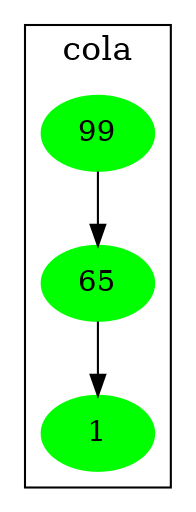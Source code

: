 digraph Cola{
	 node[shape=ellipse, color=green,style=filled];
	 subgraph clusterCola {
	 label= "cola";
	 fontsize = 16;
	99->65
	65->1
	 } 
}